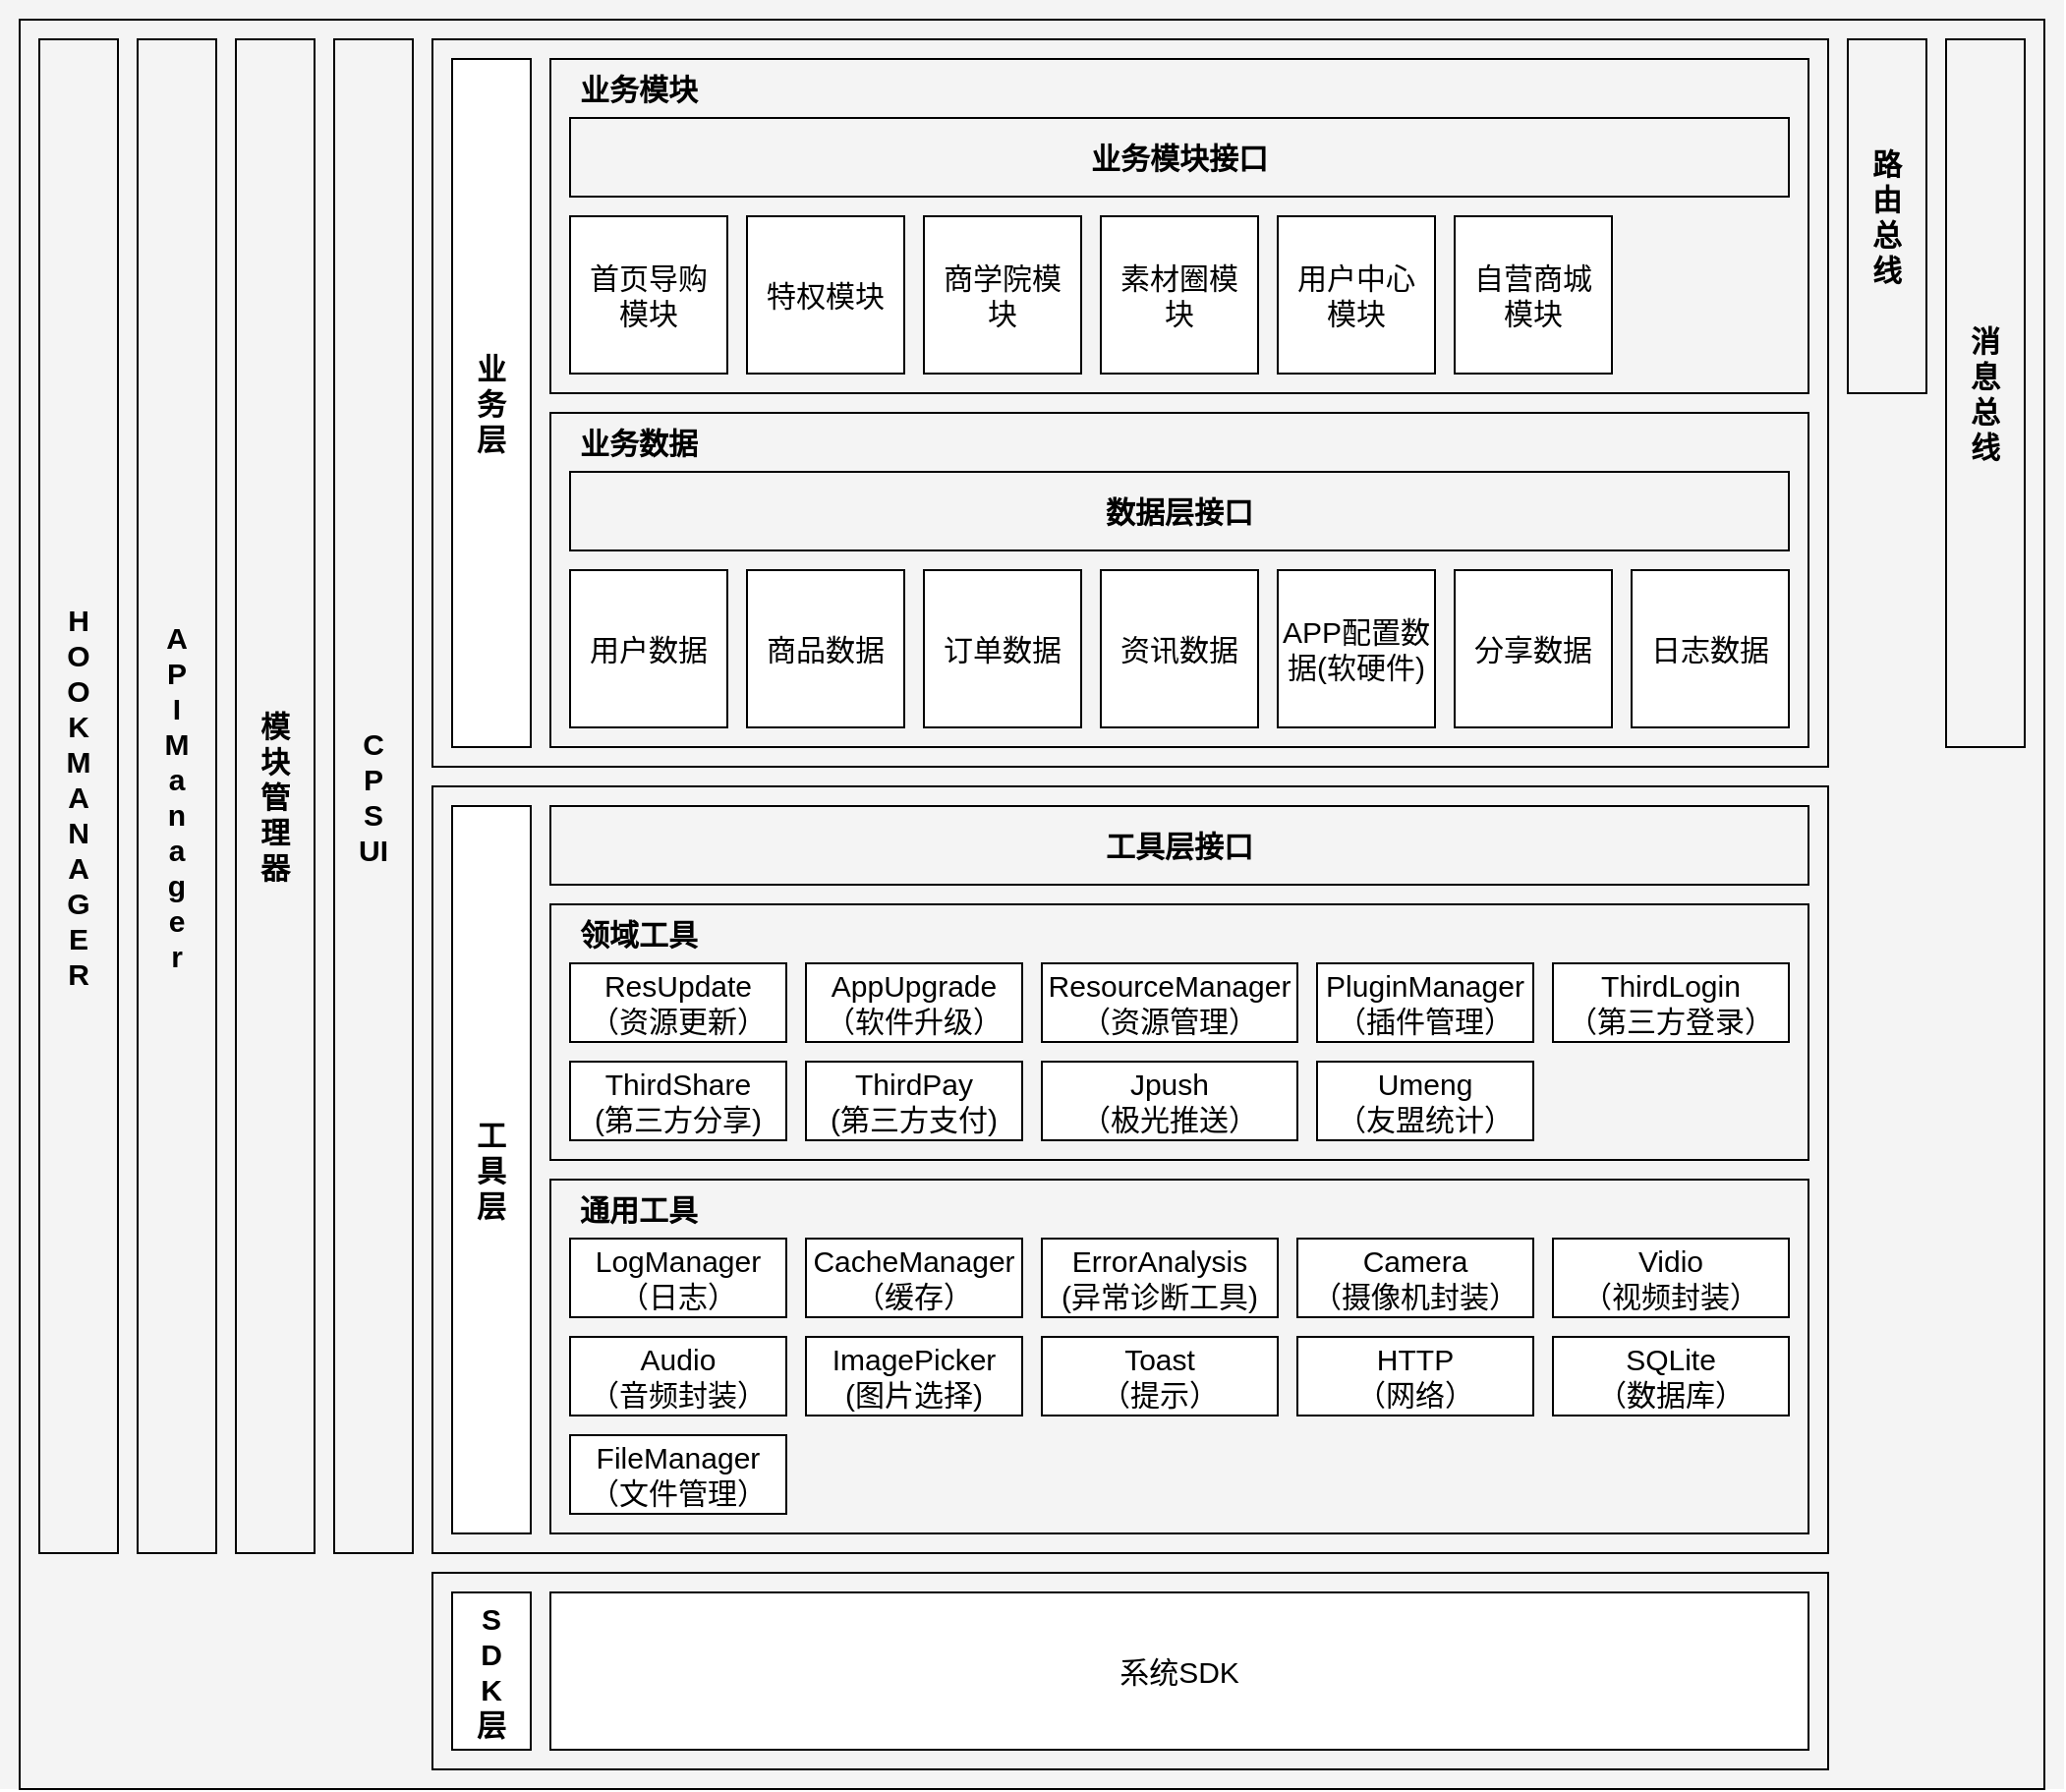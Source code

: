 <mxfile version="14.5.8" type="github">
  <diagram id="NtPqI9kTRExBikKgAwcU" name="Page-1">
    <mxGraphModel dx="1220" dy="687" grid="1" gridSize="10" guides="1" tooltips="1" connect="1" arrows="1" fold="1" page="1" pageScale="1" pageWidth="1200" pageHeight="1600" math="0" shadow="0">
      <root>
        <mxCell id="0" />
        <mxCell id="1" parent="0" />
        <mxCell id="iADVquFSvu7vqTGoxzaM-1" value="" style="rounded=0;whiteSpace=wrap;html=1;fontColor=#333333;strokeColor=none;fillColor=#F4F4F4;fontSize=15;spacingLeft=5;spacingRight=5;" parent="1" vertex="1">
          <mxGeometry x="80" y="80" width="1050" height="910" as="geometry" />
        </mxCell>
        <mxCell id="iADVquFSvu7vqTGoxzaM-2" value="" style="rounded=0;whiteSpace=wrap;html=1;fillColor=none;fontSize=15;spacingLeft=5;spacingRight=5;" parent="1" vertex="1">
          <mxGeometry x="90" y="90" width="1030" height="900" as="geometry" />
        </mxCell>
        <mxCell id="iADVquFSvu7vqTGoxzaM-4" value="" style="rounded=0;whiteSpace=wrap;html=1;fillColor=none;fontSize=15;spacingLeft=5;spacingRight=5;" parent="1" vertex="1">
          <mxGeometry x="300" y="100" width="710" height="370" as="geometry" />
        </mxCell>
        <mxCell id="iADVquFSvu7vqTGoxzaM-5" value="" style="rounded=0;whiteSpace=wrap;html=1;fillColor=none;fontSize=15;spacingLeft=5;spacingRight=5;" parent="1" vertex="1">
          <mxGeometry x="300" y="480" width="710" height="390" as="geometry" />
        </mxCell>
        <mxCell id="iADVquFSvu7vqTGoxzaM-6" value="" style="rounded=0;whiteSpace=wrap;html=1;fillColor=none;fontSize=15;spacingLeft=5;spacingRight=5;" parent="1" vertex="1">
          <mxGeometry x="300" y="880" width="710" height="100" as="geometry" />
        </mxCell>
        <mxCell id="iADVquFSvu7vqTGoxzaM-7" value="&lt;div style=&quot;font-size: 15px;&quot;&gt;路&lt;/div&gt;&lt;div style=&quot;font-size: 15px;&quot;&gt;由&lt;/div&gt;&lt;div style=&quot;font-size: 15px;&quot;&gt;总&lt;/div&gt;&lt;div style=&quot;font-size: 15px;&quot;&gt;线&lt;/div&gt;" style="rounded=0;whiteSpace=wrap;html=1;fillColor=none;fontSize=15;spacingLeft=5;spacingRight=5;fontStyle=1" parent="1" vertex="1">
          <mxGeometry x="1020" y="100" width="40" height="180" as="geometry" />
        </mxCell>
        <mxCell id="iADVquFSvu7vqTGoxzaM-8" value="&lt;div style=&quot;font-size: 15px;&quot;&gt;消&lt;/div&gt;&lt;div style=&quot;font-size: 15px;&quot;&gt;息&lt;/div&gt;&lt;div style=&quot;font-size: 15px;&quot;&gt;总&lt;/div&gt;&lt;div style=&quot;font-size: 15px;&quot;&gt;线&lt;/div&gt;" style="rounded=0;whiteSpace=wrap;html=1;fillColor=none;fontSize=15;spacingLeft=5;spacingRight=5;fontStyle=1" parent="1" vertex="1">
          <mxGeometry x="1070" y="100" width="40" height="360" as="geometry" />
        </mxCell>
        <mxCell id="iADVquFSvu7vqTGoxzaM-9" value="H&lt;br style=&quot;font-size: 15px;&quot;&gt;O&lt;br style=&quot;font-size: 15px;&quot;&gt;O&lt;br style=&quot;font-size: 15px;&quot;&gt;K&lt;br style=&quot;font-size: 15px;&quot;&gt;M&lt;br style=&quot;font-size: 15px;&quot;&gt;A&lt;br style=&quot;font-size: 15px;&quot;&gt;N&lt;br style=&quot;font-size: 15px;&quot;&gt;A&lt;br style=&quot;font-size: 15px;&quot;&gt;G&lt;br style=&quot;font-size: 15px;&quot;&gt;E&lt;br style=&quot;font-size: 15px;&quot;&gt;R" style="rounded=0;whiteSpace=wrap;html=1;fillColor=none;fontSize=15;spacingLeft=5;spacingRight=5;fontStyle=1" parent="1" vertex="1">
          <mxGeometry x="100" y="100" width="40" height="770" as="geometry" />
        </mxCell>
        <mxCell id="iADVquFSvu7vqTGoxzaM-10" value="A&lt;br style=&quot;font-size: 15px;&quot;&gt;P&lt;br style=&quot;font-size: 15px;&quot;&gt;I&lt;br style=&quot;font-size: 15px;&quot;&gt;&lt;div style=&quot;font-size: 15px;&quot;&gt;M&lt;/div&gt;&lt;div style=&quot;font-size: 15px;&quot;&gt;a&lt;/div&gt;n&lt;br style=&quot;font-size: 15px;&quot;&gt;a&lt;br style=&quot;font-size: 15px;&quot;&gt;g&lt;br style=&quot;font-size: 15px;&quot;&gt;e&lt;br style=&quot;font-size: 15px;&quot;&gt;r" style="rounded=0;whiteSpace=wrap;html=1;fillColor=none;fontSize=15;spacingLeft=5;spacingRight=5;fontStyle=1" parent="1" vertex="1">
          <mxGeometry x="150" y="100" width="40" height="770" as="geometry" />
        </mxCell>
        <mxCell id="iADVquFSvu7vqTGoxzaM-11" value="&lt;div style=&quot;font-size: 15px;&quot;&gt;模&lt;/div&gt;&lt;div style=&quot;font-size: 15px;&quot;&gt;块&lt;/div&gt;&lt;div style=&quot;font-size: 15px;&quot;&gt;管&lt;/div&gt;&lt;div style=&quot;font-size: 15px;&quot;&gt;理&lt;/div&gt;&lt;div style=&quot;font-size: 15px;&quot;&gt;器&lt;/div&gt;" style="rounded=0;whiteSpace=wrap;html=1;fillColor=none;fontSize=15;spacingLeft=5;spacingRight=5;fontStyle=1" parent="1" vertex="1">
          <mxGeometry x="200" y="100" width="40" height="770" as="geometry" />
        </mxCell>
        <mxCell id="iADVquFSvu7vqTGoxzaM-12" value="&lt;div style=&quot;font-size: 15px;&quot;&gt;C&lt;/div&gt;&lt;div style=&quot;font-size: 15px;&quot;&gt;P&lt;/div&gt;&lt;div style=&quot;font-size: 15px;&quot;&gt;S&lt;br style=&quot;font-size: 15px;&quot;&gt;&lt;/div&gt;&lt;div style=&quot;font-size: 15px;&quot;&gt;UI&lt;/div&gt;" style="rounded=0;whiteSpace=wrap;html=1;fillColor=none;fontSize=15;spacingLeft=5;spacingRight=5;fontStyle=1" parent="1" vertex="1">
          <mxGeometry x="250" y="100" width="40" height="770" as="geometry" />
        </mxCell>
        <mxCell id="iADVquFSvu7vqTGoxzaM-14" value="&lt;div style=&quot;font-size: 15px;&quot;&gt;业&lt;/div&gt;&lt;div style=&quot;font-size: 15px;&quot;&gt;务&lt;/div&gt;&lt;div style=&quot;font-size: 15px;&quot;&gt;层&lt;/div&gt;" style="rounded=0;whiteSpace=wrap;html=1;fontSize=15;spacingLeft=5;spacingRight=5;fontStyle=1" parent="1" vertex="1">
          <mxGeometry x="310" y="110" width="40" height="350" as="geometry" />
        </mxCell>
        <mxCell id="iADVquFSvu7vqTGoxzaM-15" value="&lt;div style=&quot;font-size: 15px;&quot;&gt;工&lt;/div&gt;&lt;div style=&quot;font-size: 15px;&quot;&gt;具&lt;/div&gt;&lt;div style=&quot;font-size: 15px;&quot;&gt;层&lt;/div&gt;" style="rounded=0;whiteSpace=wrap;html=1;fontSize=15;spacingLeft=5;spacingRight=5;fontStyle=1" parent="1" vertex="1">
          <mxGeometry x="310" y="490" width="40" height="370" as="geometry" />
        </mxCell>
        <mxCell id="iADVquFSvu7vqTGoxzaM-16" value="&lt;div style=&quot;font-size: 15px;&quot;&gt;S&lt;/div&gt;&lt;div style=&quot;font-size: 15px;&quot;&gt;D&lt;/div&gt;&lt;div style=&quot;font-size: 15px;&quot;&gt;K&lt;/div&gt;&lt;div style=&quot;font-size: 15px;&quot;&gt;层&lt;/div&gt;" style="rounded=0;whiteSpace=wrap;html=1;fontSize=15;spacingLeft=5;spacingRight=5;fontStyle=1" parent="1" vertex="1">
          <mxGeometry x="310" y="890" width="40" height="80" as="geometry" />
        </mxCell>
        <mxCell id="iADVquFSvu7vqTGoxzaM-17" value="" style="rounded=0;whiteSpace=wrap;html=1;fillColor=none;fontSize=15;spacingLeft=5;spacingRight=5;" parent="1" vertex="1">
          <mxGeometry x="360" y="110" width="640" height="170" as="geometry" />
        </mxCell>
        <mxCell id="iADVquFSvu7vqTGoxzaM-18" value="" style="rounded=0;whiteSpace=wrap;html=1;fillColor=none;fontSize=15;spacingLeft=5;spacingRight=5;" parent="1" vertex="1">
          <mxGeometry x="360" y="290" width="640" height="170" as="geometry" />
        </mxCell>
        <mxCell id="iADVquFSvu7vqTGoxzaM-20" value="" style="rounded=0;whiteSpace=wrap;html=1;fillColor=none;fontSize=15;spacingLeft=5;spacingRight=5;" parent="1" vertex="1">
          <mxGeometry x="360" y="540" width="640" height="130" as="geometry" />
        </mxCell>
        <mxCell id="iADVquFSvu7vqTGoxzaM-21" value="工具层接口" style="rounded=0;whiteSpace=wrap;html=1;fillColor=none;fontSize=15;spacingLeft=5;spacingRight=5;fontStyle=1" parent="1" vertex="1">
          <mxGeometry x="360" y="490" width="640" height="40" as="geometry" />
        </mxCell>
        <mxCell id="iADVquFSvu7vqTGoxzaM-22" value="系统SDK" style="rounded=0;whiteSpace=wrap;html=1;fontSize=15;spacingLeft=5;spacingRight=5;" parent="1" vertex="1">
          <mxGeometry x="360" y="890" width="640" height="80" as="geometry" />
        </mxCell>
        <mxCell id="iADVquFSvu7vqTGoxzaM-24" value="业务模块接口" style="rounded=0;whiteSpace=wrap;html=1;fillColor=none;fontSize=15;spacingLeft=5;spacingRight=5;fontStyle=1" parent="1" vertex="1">
          <mxGeometry x="370" y="140" width="620" height="40" as="geometry" />
        </mxCell>
        <mxCell id="iADVquFSvu7vqTGoxzaM-25" value="&lt;div style=&quot;font-size: 15px;&quot;&gt;首页导购模块&lt;/div&gt;" style="rounded=0;whiteSpace=wrap;html=1;strokeColor=#000000;fontSize=15;spacingLeft=5;spacingRight=5;" parent="1" vertex="1">
          <mxGeometry x="370" y="190" width="80" height="80" as="geometry" />
        </mxCell>
        <mxCell id="iADVquFSvu7vqTGoxzaM-26" value="特权模块" style="rounded=0;whiteSpace=wrap;html=1;strokeColor=#000000;fontSize=15;spacingLeft=5;spacingRight=5;" parent="1" vertex="1">
          <mxGeometry x="460" y="190" width="80" height="80" as="geometry" />
        </mxCell>
        <mxCell id="iADVquFSvu7vqTGoxzaM-27" value="商学院模块" style="rounded=0;whiteSpace=wrap;html=1;strokeColor=#000000;fontSize=15;spacingLeft=5;spacingRight=5;" parent="1" vertex="1">
          <mxGeometry x="550" y="190" width="80" height="80" as="geometry" />
        </mxCell>
        <mxCell id="iADVquFSvu7vqTGoxzaM-28" value="素材圈模块" style="rounded=0;whiteSpace=wrap;html=1;strokeColor=#000000;fontSize=15;spacingLeft=5;spacingRight=5;" parent="1" vertex="1">
          <mxGeometry x="640" y="190" width="80" height="80" as="geometry" />
        </mxCell>
        <mxCell id="iADVquFSvu7vqTGoxzaM-29" value="用户中心模块" style="rounded=0;whiteSpace=wrap;html=1;strokeColor=#000000;fontSize=15;spacingLeft=5;spacingRight=5;" parent="1" vertex="1">
          <mxGeometry x="730" y="190" width="80" height="80" as="geometry" />
        </mxCell>
        <mxCell id="iADVquFSvu7vqTGoxzaM-30" value="自营商城模块" style="rounded=0;whiteSpace=wrap;html=1;strokeColor=#000000;fontSize=15;spacingLeft=5;spacingRight=5;" parent="1" vertex="1">
          <mxGeometry x="820" y="190" width="80" height="80" as="geometry" />
        </mxCell>
        <mxCell id="iADVquFSvu7vqTGoxzaM-33" value="业务模块" style="text;html=1;strokeColor=none;fillColor=none;align=center;verticalAlign=middle;whiteSpace=wrap;rounded=0;fontSize=15;spacingLeft=0;spacingRight=0;fontStyle=1" parent="1" vertex="1">
          <mxGeometry x="370" y="110" width="70" height="30" as="geometry" />
        </mxCell>
        <mxCell id="iADVquFSvu7vqTGoxzaM-34" value="数据层接口" style="rounded=0;whiteSpace=wrap;html=1;fillColor=none;fontSize=15;spacingLeft=5;spacingRight=5;fontStyle=1" parent="1" vertex="1">
          <mxGeometry x="370" y="320" width="620" height="40" as="geometry" />
        </mxCell>
        <mxCell id="iADVquFSvu7vqTGoxzaM-35" value="用户数据" style="rounded=0;whiteSpace=wrap;html=1;strokeColor=#000000;fontSize=15;spacingLeft=5;spacingRight=5;" parent="1" vertex="1">
          <mxGeometry x="370" y="370" width="80" height="80" as="geometry" />
        </mxCell>
        <mxCell id="iADVquFSvu7vqTGoxzaM-36" value="商品数据" style="rounded=0;whiteSpace=wrap;html=1;strokeColor=#000000;fontSize=15;spacingLeft=5;spacingRight=5;" parent="1" vertex="1">
          <mxGeometry x="460" y="370" width="80" height="80" as="geometry" />
        </mxCell>
        <mxCell id="iADVquFSvu7vqTGoxzaM-37" value="订单数据" style="rounded=0;whiteSpace=wrap;html=1;strokeColor=#000000;fontSize=15;spacingLeft=5;spacingRight=5;" parent="1" vertex="1">
          <mxGeometry x="550" y="370" width="80" height="80" as="geometry" />
        </mxCell>
        <mxCell id="iADVquFSvu7vqTGoxzaM-38" value="资讯数据" style="rounded=0;whiteSpace=wrap;html=1;strokeColor=#000000;fontSize=15;spacingLeft=5;spacingRight=5;" parent="1" vertex="1">
          <mxGeometry x="640" y="370" width="80" height="80" as="geometry" />
        </mxCell>
        <mxCell id="iADVquFSvu7vqTGoxzaM-39" value="APP配置数据(软硬件)" style="rounded=0;whiteSpace=wrap;html=1;strokeColor=#000000;fontSize=15;spacingLeft=0;spacingRight=0;" parent="1" vertex="1">
          <mxGeometry x="730" y="370" width="80" height="80" as="geometry" />
        </mxCell>
        <mxCell id="iADVquFSvu7vqTGoxzaM-40" value="分享数据" style="rounded=0;whiteSpace=wrap;html=1;strokeColor=#000000;fontSize=15;spacingLeft=5;spacingRight=5;" parent="1" vertex="1">
          <mxGeometry x="820" y="370" width="80" height="80" as="geometry" />
        </mxCell>
        <mxCell id="iADVquFSvu7vqTGoxzaM-41" value="日志数据" style="rounded=0;whiteSpace=wrap;html=1;strokeColor=#000000;fontSize=15;spacingLeft=5;spacingRight=5;" parent="1" vertex="1">
          <mxGeometry x="910" y="370" width="80" height="80" as="geometry" />
        </mxCell>
        <mxCell id="iADVquFSvu7vqTGoxzaM-42" value="业务数据" style="text;html=1;strokeColor=none;fillColor=none;align=center;verticalAlign=middle;whiteSpace=wrap;rounded=0;fontSize=15;spacingLeft=0;spacingRight=0;fontStyle=1" parent="1" vertex="1">
          <mxGeometry x="370" y="290" width="70" height="30" as="geometry" />
        </mxCell>
        <mxCell id="iADVquFSvu7vqTGoxzaM-43" value="领域工具" style="text;html=1;strokeColor=none;fillColor=none;align=center;verticalAlign=middle;whiteSpace=wrap;rounded=0;fontSize=15;spacingLeft=0;spacingRight=0;fontStyle=1" parent="1" vertex="1">
          <mxGeometry x="370" y="540" width="70" height="30" as="geometry" />
        </mxCell>
        <mxCell id="iADVquFSvu7vqTGoxzaM-44" value="ResUpdate&lt;br style=&quot;font-size: 15px;&quot;&gt;（资源更新）" style="rounded=0;whiteSpace=wrap;html=1;strokeColor=#000000;fontSize=15;spacingLeft=5;spacingRight=5;" parent="1" vertex="1">
          <mxGeometry x="370" y="570" width="110" height="40" as="geometry" />
        </mxCell>
        <mxCell id="iADVquFSvu7vqTGoxzaM-54" value="AppUpgrade&lt;br style=&quot;font-size: 15px;&quot;&gt;（软件升级）" style="rounded=0;whiteSpace=wrap;html=1;strokeColor=#000000;fontSize=15;spacingLeft=5;spacingRight=5;" parent="1" vertex="1">
          <mxGeometry x="490" y="570" width="110" height="40" as="geometry" />
        </mxCell>
        <mxCell id="iADVquFSvu7vqTGoxzaM-55" value="ResourceManager&lt;br style=&quot;font-size: 15px;&quot;&gt;（资源管理）" style="rounded=0;whiteSpace=wrap;html=1;strokeColor=#000000;fontSize=15;spacingLeft=5;spacingRight=5;" parent="1" vertex="1">
          <mxGeometry x="610" y="570" width="130" height="40" as="geometry" />
        </mxCell>
        <mxCell id="iADVquFSvu7vqTGoxzaM-56" value="PluginManager&lt;br style=&quot;font-size: 15px;&quot;&gt;（插件管理）" style="rounded=0;whiteSpace=wrap;html=1;strokeColor=#000000;fontSize=15;spacingLeft=5;spacingRight=5;" parent="1" vertex="1">
          <mxGeometry x="750" y="570" width="110" height="40" as="geometry" />
        </mxCell>
        <mxCell id="iADVquFSvu7vqTGoxzaM-57" value="ThirdLogin&lt;br style=&quot;font-size: 15px;&quot;&gt;（第三方登录）" style="rounded=0;whiteSpace=wrap;html=1;strokeColor=#000000;fontSize=15;spacingLeft=5;spacingRight=5;" parent="1" vertex="1">
          <mxGeometry x="870" y="570" width="120" height="40" as="geometry" />
        </mxCell>
        <mxCell id="iADVquFSvu7vqTGoxzaM-58" value="ThirdPay&lt;br style=&quot;font-size: 15px;&quot;&gt;(第三方支付)" style="rounded=0;whiteSpace=wrap;html=1;strokeColor=#000000;fontSize=15;spacingLeft=5;spacingRight=5;" parent="1" vertex="1">
          <mxGeometry x="490" y="620" width="110" height="40" as="geometry" />
        </mxCell>
        <mxCell id="iADVquFSvu7vqTGoxzaM-59" value="Jpush&lt;br style=&quot;font-size: 15px;&quot;&gt;（极光推送）" style="rounded=0;whiteSpace=wrap;html=1;strokeColor=#000000;fontSize=15;spacingLeft=5;spacingRight=5;" parent="1" vertex="1">
          <mxGeometry x="610" y="620" width="130" height="40" as="geometry" />
        </mxCell>
        <mxCell id="iADVquFSvu7vqTGoxzaM-60" value="Umeng&lt;br style=&quot;font-size: 15px;&quot;&gt;（友盟统计）" style="rounded=0;whiteSpace=wrap;html=1;strokeColor=#000000;fontSize=15;spacingLeft=5;spacingRight=5;" parent="1" vertex="1">
          <mxGeometry x="750" y="620" width="110" height="40" as="geometry" />
        </mxCell>
        <mxCell id="iADVquFSvu7vqTGoxzaM-63" value="" style="rounded=0;whiteSpace=wrap;html=1;fillColor=none;fontSize=15;spacingLeft=5;spacingRight=5;" parent="1" vertex="1">
          <mxGeometry x="360" y="680" width="640" height="180" as="geometry" />
        </mxCell>
        <mxCell id="iADVquFSvu7vqTGoxzaM-64" value="通用工具" style="text;html=1;strokeColor=none;fillColor=none;align=center;verticalAlign=middle;whiteSpace=wrap;rounded=0;fontSize=15;spacingLeft=0;spacingRight=0;fontStyle=1" parent="1" vertex="1">
          <mxGeometry x="370" y="680" width="70" height="30" as="geometry" />
        </mxCell>
        <mxCell id="iADVquFSvu7vqTGoxzaM-65" value="LogManager&lt;br style=&quot;font-size: 15px;&quot;&gt;（日志）" style="rounded=0;whiteSpace=wrap;html=1;strokeColor=#000000;fontSize=15;spacingLeft=5;spacingRight=5;" parent="1" vertex="1">
          <mxGeometry x="370" y="710" width="110" height="40" as="geometry" />
        </mxCell>
        <mxCell id="iADVquFSvu7vqTGoxzaM-66" value="CacheManager&lt;br style=&quot;font-size: 15px;&quot;&gt;（缓存）" style="rounded=0;whiteSpace=wrap;html=1;strokeColor=#000000;fontSize=15;spacingLeft=5;spacingRight=5;" parent="1" vertex="1">
          <mxGeometry x="490" y="710" width="110" height="40" as="geometry" />
        </mxCell>
        <mxCell id="iADVquFSvu7vqTGoxzaM-67" value="ErrorAnalysis&lt;br style=&quot;font-size: 15px;&quot;&gt;(异常诊断工具)" style="rounded=0;whiteSpace=wrap;html=1;strokeColor=#000000;fontSize=15;spacingLeft=5;spacingRight=5;" parent="1" vertex="1">
          <mxGeometry x="610" y="710" width="120" height="40" as="geometry" />
        </mxCell>
        <mxCell id="iADVquFSvu7vqTGoxzaM-68" value="Camera&lt;br style=&quot;font-size: 15px;&quot;&gt;（摄像机封装）" style="rounded=0;whiteSpace=wrap;html=1;strokeColor=#000000;fontSize=15;spacingLeft=5;spacingRight=5;" parent="1" vertex="1">
          <mxGeometry x="740" y="710" width="120" height="40" as="geometry" />
        </mxCell>
        <mxCell id="iADVquFSvu7vqTGoxzaM-69" value="Vidio&lt;br style=&quot;font-size: 15px;&quot;&gt;（视频封装）" style="rounded=0;whiteSpace=wrap;html=1;strokeColor=#000000;fontSize=15;spacingLeft=5;spacingRight=5;" parent="1" vertex="1">
          <mxGeometry x="870" y="710" width="120" height="40" as="geometry" />
        </mxCell>
        <mxCell id="iADVquFSvu7vqTGoxzaM-73" value="HTTP&lt;br style=&quot;font-size: 15px;&quot;&gt;（网络）" style="rounded=0;whiteSpace=wrap;html=1;strokeColor=#000000;fontSize=15;spacingLeft=5;spacingRight=5;" parent="1" vertex="1">
          <mxGeometry x="740" y="760" width="120" height="40" as="geometry" />
        </mxCell>
        <mxCell id="iADVquFSvu7vqTGoxzaM-74" value="SQLite&lt;br style=&quot;font-size: 15px;&quot;&gt;（数据库）" style="rounded=0;whiteSpace=wrap;html=1;strokeColor=#000000;fontSize=15;spacingLeft=5;spacingRight=5;" parent="1" vertex="1">
          <mxGeometry x="870" y="760" width="120" height="40" as="geometry" />
        </mxCell>
        <mxCell id="iADVquFSvu7vqTGoxzaM-75" value="FileManager&lt;br style=&quot;font-size: 15px;&quot;&gt;（文件管理）" style="rounded=0;whiteSpace=wrap;html=1;fontSize=15;spacingLeft=5;spacingRight=5;" parent="1" vertex="1">
          <mxGeometry x="370" y="810" width="110" height="40" as="geometry" />
        </mxCell>
        <mxCell id="tHbu37OB4x_Eq6fYE6Ek-1" value="Audio&lt;br style=&quot;font-size: 15px;&quot;&gt;（音频封装）" style="rounded=0;whiteSpace=wrap;html=1;fontSize=15;spacingLeft=5;spacingRight=5;" parent="1" vertex="1">
          <mxGeometry x="370" y="760" width="110" height="40" as="geometry" />
        </mxCell>
        <mxCell id="tHbu37OB4x_Eq6fYE6Ek-2" value="ImagePicker&lt;br style=&quot;font-size: 15px;&quot;&gt;(图片选择)" style="rounded=0;whiteSpace=wrap;html=1;strokeColor=#000000;fontSize=15;spacingLeft=5;spacingRight=5;" parent="1" vertex="1">
          <mxGeometry x="490" y="760" width="110" height="40" as="geometry" />
        </mxCell>
        <mxCell id="tHbu37OB4x_Eq6fYE6Ek-3" value="&lt;div style=&quot;font-size: 15px;&quot;&gt;Toast&lt;/div&gt;&lt;div style=&quot;font-size: 15px;&quot;&gt;（提示）&lt;br style=&quot;font-size: 15px;&quot;&gt;&lt;/div&gt;" style="rounded=0;whiteSpace=wrap;html=1;strokeColor=#000000;fontSize=15;spacingLeft=5;spacingRight=5;" parent="1" vertex="1">
          <mxGeometry x="610" y="760" width="120" height="40" as="geometry" />
        </mxCell>
        <mxCell id="tHbu37OB4x_Eq6fYE6Ek-4" value="ThirdShare&lt;br style=&quot;font-size: 15px;&quot;&gt;(第三方分享)" style="rounded=0;whiteSpace=wrap;html=1;strokeColor=#000000;fontSize=15;spacingLeft=5;spacingRight=5;" parent="1" vertex="1">
          <mxGeometry x="370" y="620" width="110" height="40" as="geometry" />
        </mxCell>
      </root>
    </mxGraphModel>
  </diagram>
</mxfile>
